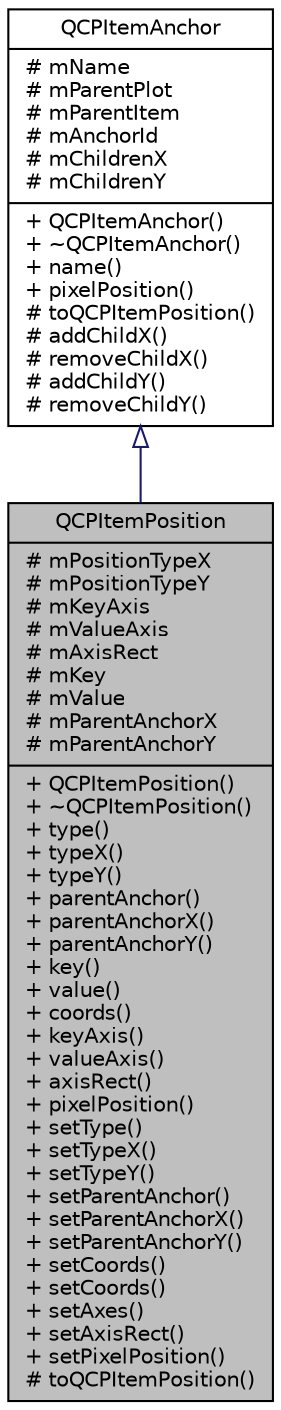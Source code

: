 digraph "QCPItemPosition"
{
  edge [fontname="Helvetica",fontsize="10",labelfontname="Helvetica",labelfontsize="10"];
  node [fontname="Helvetica",fontsize="10",shape=record];
  Node677 [label="{QCPItemPosition\n|# mPositionTypeX\l# mPositionTypeY\l# mKeyAxis\l# mValueAxis\l# mAxisRect\l# mKey\l# mValue\l# mParentAnchorX\l# mParentAnchorY\l|+ QCPItemPosition()\l+ ~QCPItemPosition()\l+ type()\l+ typeX()\l+ typeY()\l+ parentAnchor()\l+ parentAnchorX()\l+ parentAnchorY()\l+ key()\l+ value()\l+ coords()\l+ keyAxis()\l+ valueAxis()\l+ axisRect()\l+ pixelPosition()\l+ setType()\l+ setTypeX()\l+ setTypeY()\l+ setParentAnchor()\l+ setParentAnchorX()\l+ setParentAnchorY()\l+ setCoords()\l+ setCoords()\l+ setAxes()\l+ setAxisRect()\l+ setPixelPosition()\l# toQCPItemPosition()\l}",height=0.2,width=0.4,color="black", fillcolor="grey75", style="filled", fontcolor="black"];
  Node678 -> Node677 [dir="back",color="midnightblue",fontsize="10",style="solid",arrowtail="onormal",fontname="Helvetica"];
  Node678 [label="{QCPItemAnchor\n|# mName\l# mParentPlot\l# mParentItem\l# mAnchorId\l# mChildrenX\l# mChildrenY\l|+ QCPItemAnchor()\l+ ~QCPItemAnchor()\l+ name()\l+ pixelPosition()\l# toQCPItemPosition()\l# addChildX()\l# removeChildX()\l# addChildY()\l# removeChildY()\l}",height=0.2,width=0.4,color="black", fillcolor="white", style="filled",URL="$classQCPItemAnchor.html",tooltip="An anchor of an item to which positions can be attached to. "];
}
